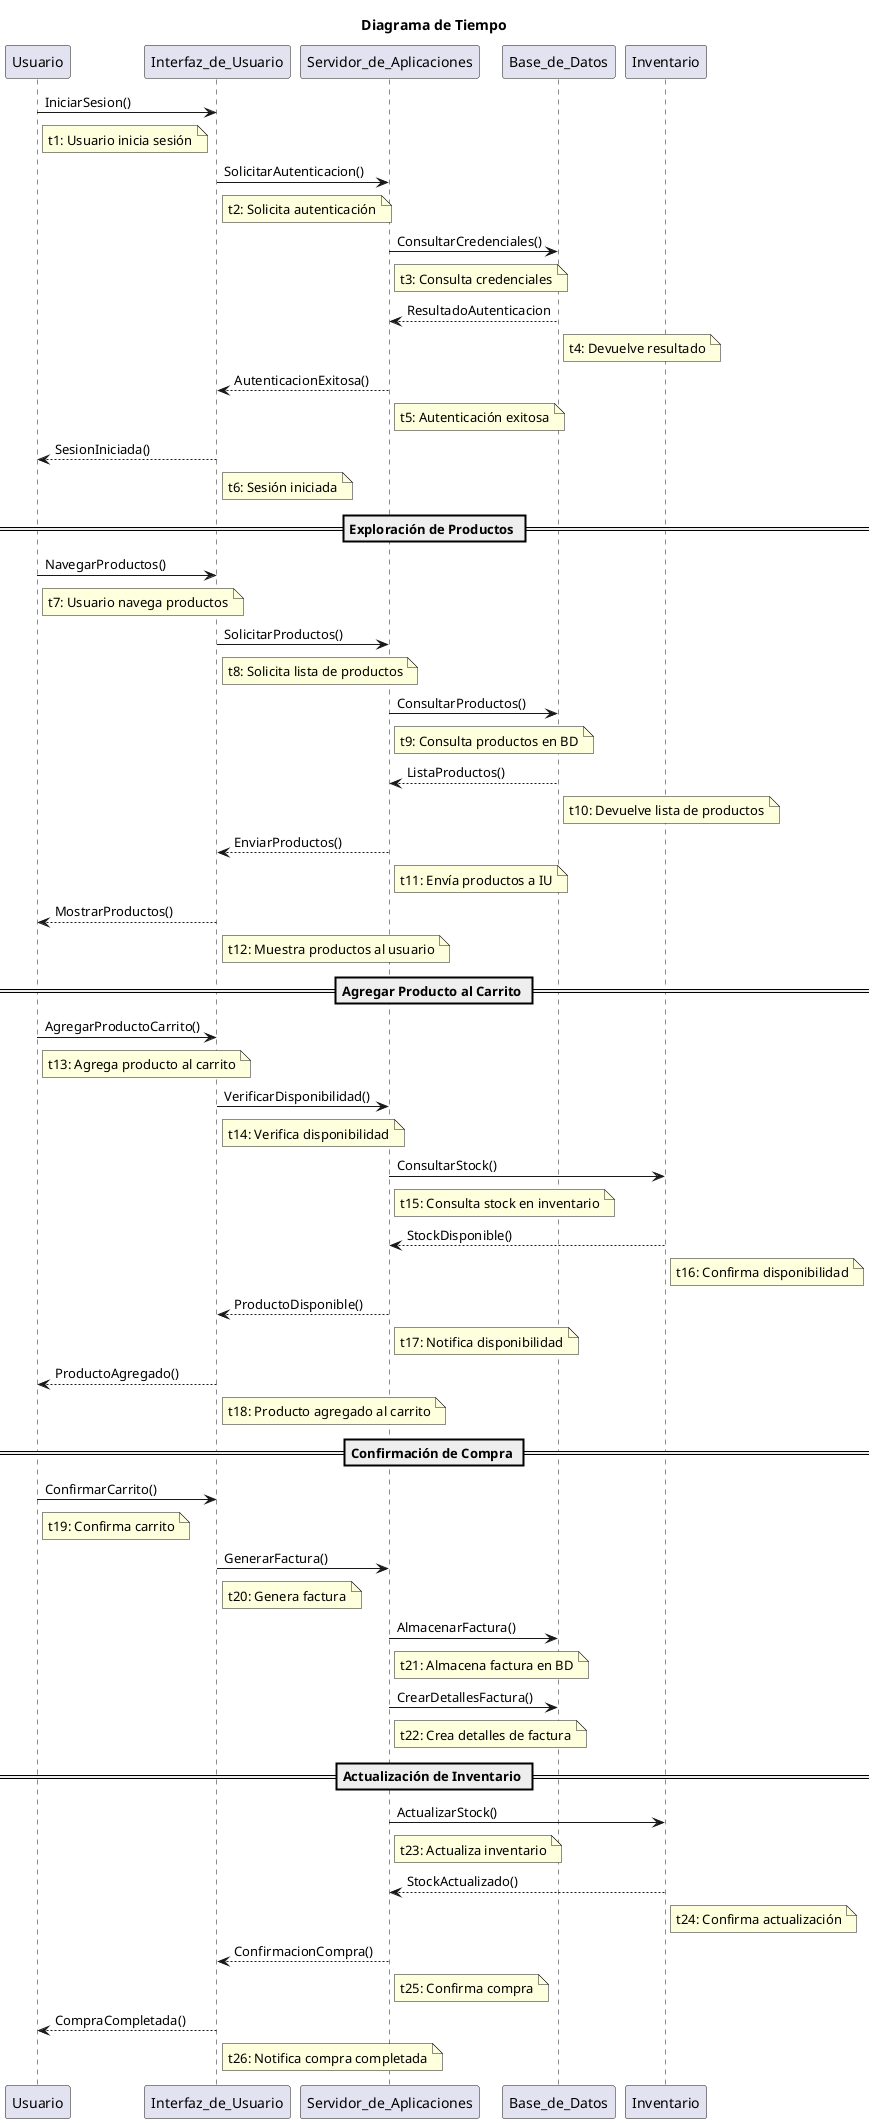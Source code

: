 @startuml Tiempo
title Diagrama de Tiempo 

participant Usuario
participant Interfaz_de_Usuario as IU
participant Servidor_de_Aplicaciones as SA
participant Base_de_Datos as BD
participant Inventario as INV

Usuario -> IU : IniciarSesion()
note right of Usuario : t1: Usuario inicia sesión
IU -> SA : SolicitarAutenticacion()
note right of IU : t2: Solicita autenticación
SA -> BD : ConsultarCredenciales()
note right of SA : t3: Consulta credenciales
BD --> SA : ResultadoAutenticacion
note right of BD : t4: Devuelve resultado
SA --> IU : AutenticacionExitosa()
note right of SA : t5: Autenticación exitosa
IU --> Usuario : SesionIniciada()
note right of IU : t6: Sesión iniciada

== Exploración de Productos ==
Usuario -> IU : NavegarProductos()
note right of Usuario : t7: Usuario navega productos
IU -> SA : SolicitarProductos()
note right of IU : t8: Solicita lista de productos
SA -> BD : ConsultarProductos()
note right of SA : t9: Consulta productos en BD
BD --> SA : ListaProductos()
note right of BD : t10: Devuelve lista de productos
SA --> IU : EnviarProductos()
note right of SA : t11: Envía productos a IU
IU --> Usuario : MostrarProductos()
note right of IU : t12: Muestra productos al usuario

== Agregar Producto al Carrito ==
Usuario -> IU : AgregarProductoCarrito()
note right of Usuario : t13: Agrega producto al carrito
IU -> SA : VerificarDisponibilidad()
note right of IU : t14: Verifica disponibilidad
SA -> INV : ConsultarStock()
note right of SA : t15: Consulta stock en inventario
INV --> SA : StockDisponible()
note right of INV : t16: Confirma disponibilidad
SA --> IU : ProductoDisponible()
note right of SA : t17: Notifica disponibilidad
IU --> Usuario : ProductoAgregado()
note right of IU : t18: Producto agregado al carrito

== Confirmación de Compra ==
Usuario -> IU : ConfirmarCarrito()
note right of Usuario : t19: Confirma carrito
IU -> SA : GenerarFactura()
note right of IU : t20: Genera factura
SA -> BD : AlmacenarFactura()
note right of SA : t21: Almacena factura en BD
SA -> BD : CrearDetallesFactura()
note right of SA : t22: Crea detalles de factura

== Actualización de Inventario ==
SA -> INV : ActualizarStock()
note right of SA : t23: Actualiza inventario
INV --> SA : StockActualizado()
note right of INV : t24: Confirma actualización
SA --> IU : ConfirmacionCompra()
note right of SA : t25: Confirma compra
IU --> Usuario : CompraCompletada()
note right of IU : t26: Notifica compra completada

@enduml

